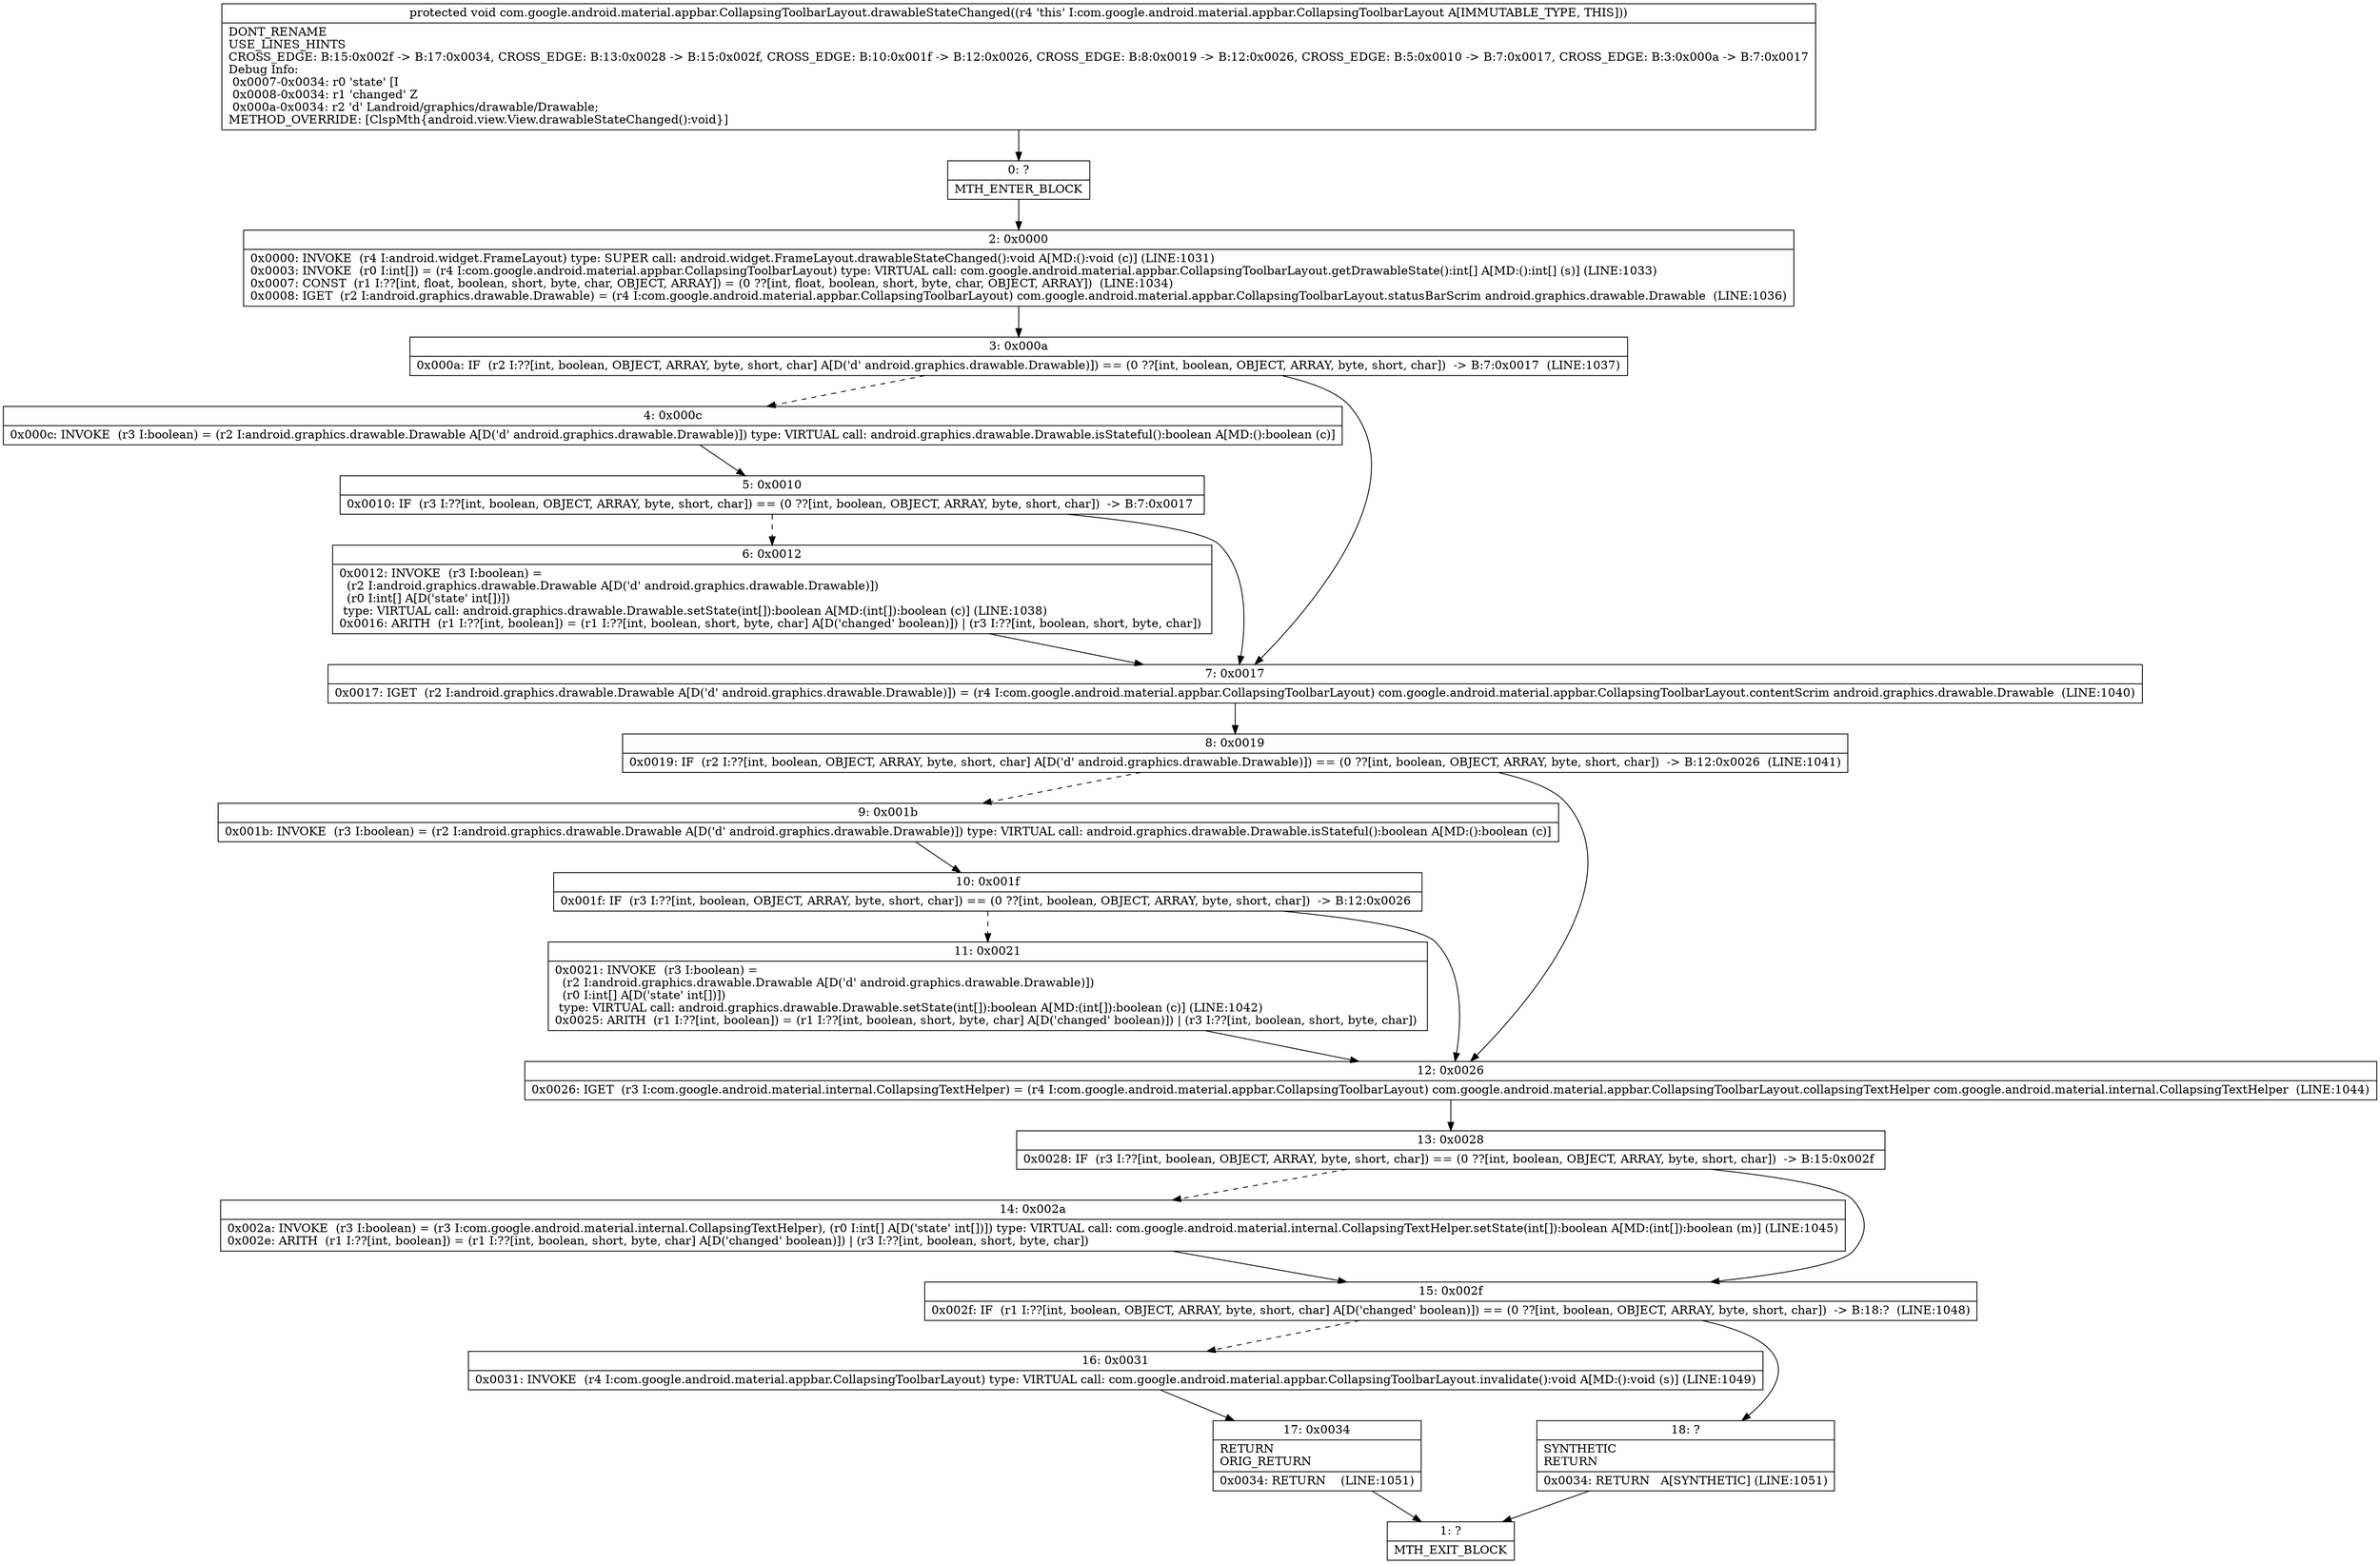 digraph "CFG forcom.google.android.material.appbar.CollapsingToolbarLayout.drawableStateChanged()V" {
Node_0 [shape=record,label="{0\:\ ?|MTH_ENTER_BLOCK\l}"];
Node_2 [shape=record,label="{2\:\ 0x0000|0x0000: INVOKE  (r4 I:android.widget.FrameLayout) type: SUPER call: android.widget.FrameLayout.drawableStateChanged():void A[MD:():void (c)] (LINE:1031)\l0x0003: INVOKE  (r0 I:int[]) = (r4 I:com.google.android.material.appbar.CollapsingToolbarLayout) type: VIRTUAL call: com.google.android.material.appbar.CollapsingToolbarLayout.getDrawableState():int[] A[MD:():int[] (s)] (LINE:1033)\l0x0007: CONST  (r1 I:??[int, float, boolean, short, byte, char, OBJECT, ARRAY]) = (0 ??[int, float, boolean, short, byte, char, OBJECT, ARRAY])  (LINE:1034)\l0x0008: IGET  (r2 I:android.graphics.drawable.Drawable) = (r4 I:com.google.android.material.appbar.CollapsingToolbarLayout) com.google.android.material.appbar.CollapsingToolbarLayout.statusBarScrim android.graphics.drawable.Drawable  (LINE:1036)\l}"];
Node_3 [shape=record,label="{3\:\ 0x000a|0x000a: IF  (r2 I:??[int, boolean, OBJECT, ARRAY, byte, short, char] A[D('d' android.graphics.drawable.Drawable)]) == (0 ??[int, boolean, OBJECT, ARRAY, byte, short, char])  \-\> B:7:0x0017  (LINE:1037)\l}"];
Node_4 [shape=record,label="{4\:\ 0x000c|0x000c: INVOKE  (r3 I:boolean) = (r2 I:android.graphics.drawable.Drawable A[D('d' android.graphics.drawable.Drawable)]) type: VIRTUAL call: android.graphics.drawable.Drawable.isStateful():boolean A[MD:():boolean (c)]\l}"];
Node_5 [shape=record,label="{5\:\ 0x0010|0x0010: IF  (r3 I:??[int, boolean, OBJECT, ARRAY, byte, short, char]) == (0 ??[int, boolean, OBJECT, ARRAY, byte, short, char])  \-\> B:7:0x0017 \l}"];
Node_6 [shape=record,label="{6\:\ 0x0012|0x0012: INVOKE  (r3 I:boolean) = \l  (r2 I:android.graphics.drawable.Drawable A[D('d' android.graphics.drawable.Drawable)])\l  (r0 I:int[] A[D('state' int[])])\l type: VIRTUAL call: android.graphics.drawable.Drawable.setState(int[]):boolean A[MD:(int[]):boolean (c)] (LINE:1038)\l0x0016: ARITH  (r1 I:??[int, boolean]) = (r1 I:??[int, boolean, short, byte, char] A[D('changed' boolean)]) \| (r3 I:??[int, boolean, short, byte, char]) \l}"];
Node_7 [shape=record,label="{7\:\ 0x0017|0x0017: IGET  (r2 I:android.graphics.drawable.Drawable A[D('d' android.graphics.drawable.Drawable)]) = (r4 I:com.google.android.material.appbar.CollapsingToolbarLayout) com.google.android.material.appbar.CollapsingToolbarLayout.contentScrim android.graphics.drawable.Drawable  (LINE:1040)\l}"];
Node_8 [shape=record,label="{8\:\ 0x0019|0x0019: IF  (r2 I:??[int, boolean, OBJECT, ARRAY, byte, short, char] A[D('d' android.graphics.drawable.Drawable)]) == (0 ??[int, boolean, OBJECT, ARRAY, byte, short, char])  \-\> B:12:0x0026  (LINE:1041)\l}"];
Node_9 [shape=record,label="{9\:\ 0x001b|0x001b: INVOKE  (r3 I:boolean) = (r2 I:android.graphics.drawable.Drawable A[D('d' android.graphics.drawable.Drawable)]) type: VIRTUAL call: android.graphics.drawable.Drawable.isStateful():boolean A[MD:():boolean (c)]\l}"];
Node_10 [shape=record,label="{10\:\ 0x001f|0x001f: IF  (r3 I:??[int, boolean, OBJECT, ARRAY, byte, short, char]) == (0 ??[int, boolean, OBJECT, ARRAY, byte, short, char])  \-\> B:12:0x0026 \l}"];
Node_11 [shape=record,label="{11\:\ 0x0021|0x0021: INVOKE  (r3 I:boolean) = \l  (r2 I:android.graphics.drawable.Drawable A[D('d' android.graphics.drawable.Drawable)])\l  (r0 I:int[] A[D('state' int[])])\l type: VIRTUAL call: android.graphics.drawable.Drawable.setState(int[]):boolean A[MD:(int[]):boolean (c)] (LINE:1042)\l0x0025: ARITH  (r1 I:??[int, boolean]) = (r1 I:??[int, boolean, short, byte, char] A[D('changed' boolean)]) \| (r3 I:??[int, boolean, short, byte, char]) \l}"];
Node_12 [shape=record,label="{12\:\ 0x0026|0x0026: IGET  (r3 I:com.google.android.material.internal.CollapsingTextHelper) = (r4 I:com.google.android.material.appbar.CollapsingToolbarLayout) com.google.android.material.appbar.CollapsingToolbarLayout.collapsingTextHelper com.google.android.material.internal.CollapsingTextHelper  (LINE:1044)\l}"];
Node_13 [shape=record,label="{13\:\ 0x0028|0x0028: IF  (r3 I:??[int, boolean, OBJECT, ARRAY, byte, short, char]) == (0 ??[int, boolean, OBJECT, ARRAY, byte, short, char])  \-\> B:15:0x002f \l}"];
Node_14 [shape=record,label="{14\:\ 0x002a|0x002a: INVOKE  (r3 I:boolean) = (r3 I:com.google.android.material.internal.CollapsingTextHelper), (r0 I:int[] A[D('state' int[])]) type: VIRTUAL call: com.google.android.material.internal.CollapsingTextHelper.setState(int[]):boolean A[MD:(int[]):boolean (m)] (LINE:1045)\l0x002e: ARITH  (r1 I:??[int, boolean]) = (r1 I:??[int, boolean, short, byte, char] A[D('changed' boolean)]) \| (r3 I:??[int, boolean, short, byte, char]) \l}"];
Node_15 [shape=record,label="{15\:\ 0x002f|0x002f: IF  (r1 I:??[int, boolean, OBJECT, ARRAY, byte, short, char] A[D('changed' boolean)]) == (0 ??[int, boolean, OBJECT, ARRAY, byte, short, char])  \-\> B:18:?  (LINE:1048)\l}"];
Node_16 [shape=record,label="{16\:\ 0x0031|0x0031: INVOKE  (r4 I:com.google.android.material.appbar.CollapsingToolbarLayout) type: VIRTUAL call: com.google.android.material.appbar.CollapsingToolbarLayout.invalidate():void A[MD:():void (s)] (LINE:1049)\l}"];
Node_17 [shape=record,label="{17\:\ 0x0034|RETURN\lORIG_RETURN\l|0x0034: RETURN    (LINE:1051)\l}"];
Node_1 [shape=record,label="{1\:\ ?|MTH_EXIT_BLOCK\l}"];
Node_18 [shape=record,label="{18\:\ ?|SYNTHETIC\lRETURN\l|0x0034: RETURN   A[SYNTHETIC] (LINE:1051)\l}"];
MethodNode[shape=record,label="{protected void com.google.android.material.appbar.CollapsingToolbarLayout.drawableStateChanged((r4 'this' I:com.google.android.material.appbar.CollapsingToolbarLayout A[IMMUTABLE_TYPE, THIS]))  | DONT_RENAME\lUSE_LINES_HINTS\lCROSS_EDGE: B:15:0x002f \-\> B:17:0x0034, CROSS_EDGE: B:13:0x0028 \-\> B:15:0x002f, CROSS_EDGE: B:10:0x001f \-\> B:12:0x0026, CROSS_EDGE: B:8:0x0019 \-\> B:12:0x0026, CROSS_EDGE: B:5:0x0010 \-\> B:7:0x0017, CROSS_EDGE: B:3:0x000a \-\> B:7:0x0017\lDebug Info:\l  0x0007\-0x0034: r0 'state' [I\l  0x0008\-0x0034: r1 'changed' Z\l  0x000a\-0x0034: r2 'd' Landroid\/graphics\/drawable\/Drawable;\lMETHOD_OVERRIDE: [ClspMth\{android.view.View.drawableStateChanged():void\}]\l}"];
MethodNode -> Node_0;Node_0 -> Node_2;
Node_2 -> Node_3;
Node_3 -> Node_4[style=dashed];
Node_3 -> Node_7;
Node_4 -> Node_5;
Node_5 -> Node_6[style=dashed];
Node_5 -> Node_7;
Node_6 -> Node_7;
Node_7 -> Node_8;
Node_8 -> Node_9[style=dashed];
Node_8 -> Node_12;
Node_9 -> Node_10;
Node_10 -> Node_11[style=dashed];
Node_10 -> Node_12;
Node_11 -> Node_12;
Node_12 -> Node_13;
Node_13 -> Node_14[style=dashed];
Node_13 -> Node_15;
Node_14 -> Node_15;
Node_15 -> Node_16[style=dashed];
Node_15 -> Node_18;
Node_16 -> Node_17;
Node_17 -> Node_1;
Node_18 -> Node_1;
}

